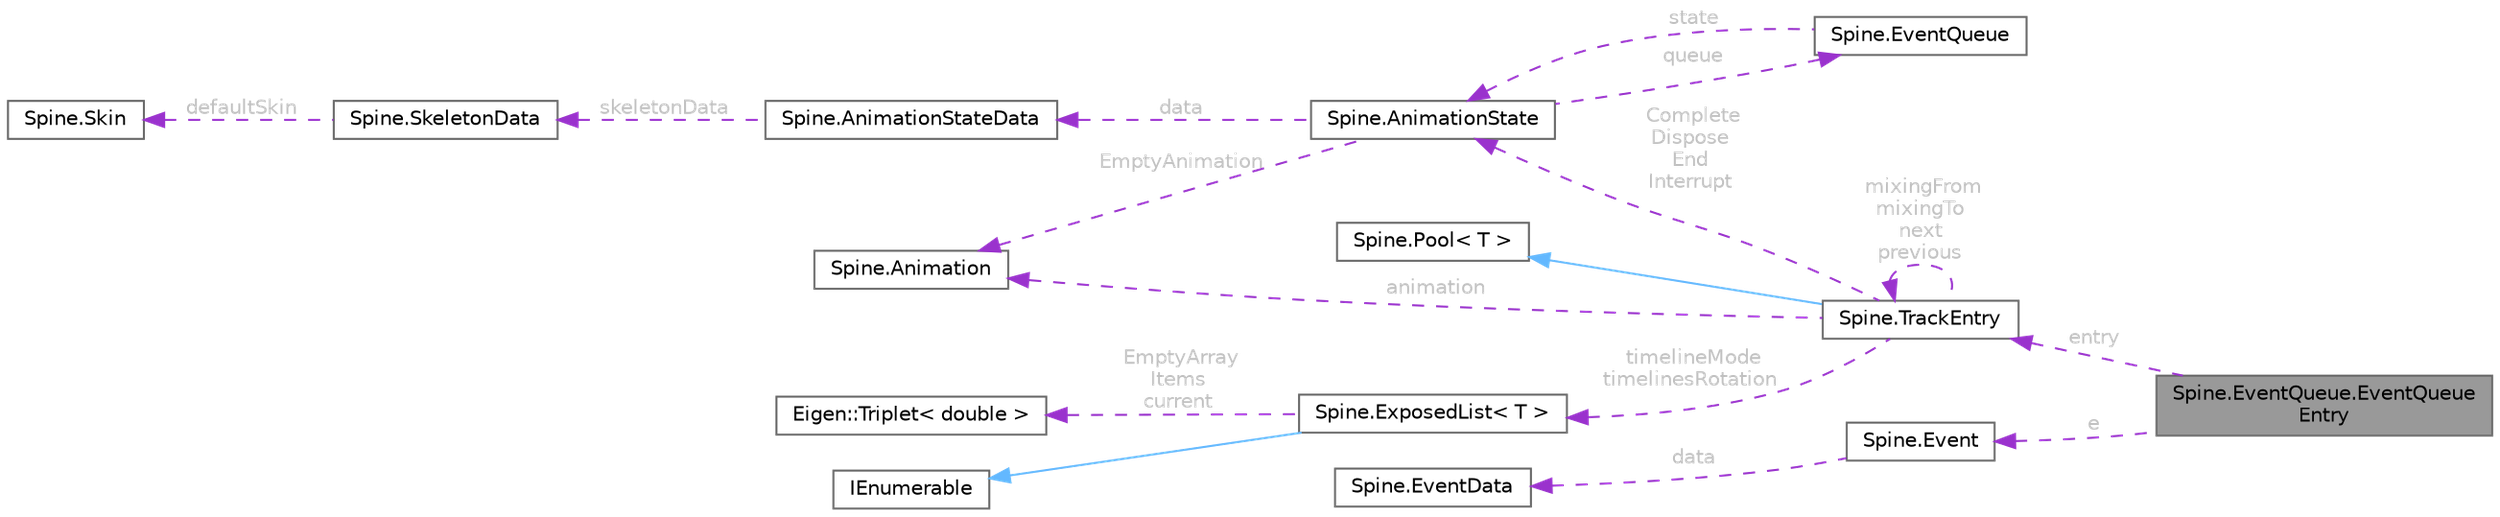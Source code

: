 digraph "Spine.EventQueue.EventQueueEntry"
{
 // LATEX_PDF_SIZE
  bgcolor="transparent";
  edge [fontname=Helvetica,fontsize=10,labelfontname=Helvetica,labelfontsize=10];
  node [fontname=Helvetica,fontsize=10,shape=box,height=0.2,width=0.4];
  rankdir="LR";
  Node1 [id="Node000001",label="Spine.EventQueue.EventQueue\lEntry",height=0.2,width=0.4,color="gray40", fillcolor="grey60", style="filled", fontcolor="black",tooltip=" "];
  Node2 -> Node1 [id="edge1_Node000001_Node000002",dir="back",color="darkorchid3",style="dashed",tooltip=" ",label=" entry",fontcolor="grey" ];
  Node2 [id="Node000002",label="Spine.TrackEntry",height=0.2,width=0.4,color="gray40", fillcolor="white", style="filled",URL="$class_spine_1_1_track_entry.html",tooltip=" "];
  Node3 -> Node2 [id="edge2_Node000002_Node000003",dir="back",color="steelblue1",style="solid",tooltip=" "];
  Node3 [id="Node000003",label="Spine.Pool\< T \>",height=0.2,width=0.4,color="gray40", fillcolor="white", style="filled",URL="$class_spine_1_1_pool-1-g.html",tooltip=" "];
  Node4 -> Node2 [id="edge3_Node000002_Node000004",dir="back",color="darkorchid3",style="dashed",tooltip=" ",label=" animation",fontcolor="grey" ];
  Node4 [id="Node000004",label="Spine.Animation",height=0.2,width=0.4,color="gray40", fillcolor="white", style="filled",URL="$class_spine_1_1_animation.html",tooltip="Stores a list of timelines to animate a skeleton's pose over time."];
  Node2 -> Node2 [id="edge4_Node000002_Node000002",dir="back",color="darkorchid3",style="dashed",tooltip=" ",label=" mixingFrom\nmixingTo\nnext\nprevious",fontcolor="grey" ];
  Node5 -> Node2 [id="edge5_Node000002_Node000005",dir="back",color="darkorchid3",style="dashed",tooltip=" ",label=" Complete\nDispose\nEnd\nInterrupt",fontcolor="grey" ];
  Node5 [id="Node000005",label="Spine.AnimationState",height=0.2,width=0.4,color="gray40", fillcolor="white", style="filled",URL="$class_spine_1_1_animation_state.html",tooltip=" "];
  Node4 -> Node5 [id="edge6_Node000005_Node000004",dir="back",color="darkorchid3",style="dashed",tooltip=" ",label=" EmptyAnimation",fontcolor="grey" ];
  Node6 -> Node5 [id="edge7_Node000005_Node000006",dir="back",color="darkorchid3",style="dashed",tooltip=" ",label=" data",fontcolor="grey" ];
  Node6 [id="Node000006",label="Spine.AnimationStateData",height=0.2,width=0.4,color="gray40", fillcolor="white", style="filled",URL="$class_spine_1_1_animation_state_data.html",tooltip="Stores mix (crossfade) durations to be applied when AnimationState animations are changed."];
  Node7 -> Node6 [id="edge8_Node000006_Node000007",dir="back",color="darkorchid3",style="dashed",tooltip=" ",label=" skeletonData",fontcolor="grey" ];
  Node7 [id="Node000007",label="Spine.SkeletonData",height=0.2,width=0.4,color="gray40", fillcolor="white", style="filled",URL="$class_spine_1_1_skeleton_data.html",tooltip="Stores the setup pose and all of the stateless data for a skeleton."];
  Node8 -> Node7 [id="edge9_Node000007_Node000008",dir="back",color="darkorchid3",style="dashed",tooltip=" ",label=" defaultSkin",fontcolor="grey" ];
  Node8 [id="Node000008",label="Spine.Skin",height=0.2,width=0.4,color="gray40", fillcolor="white", style="filled",URL="$class_spine_1_1_skin.html",tooltip="Stores attachments by slot index and attachment name."];
  Node9 -> Node5 [id="edge10_Node000005_Node000009",dir="back",color="darkorchid3",style="dashed",tooltip=" ",label=" queue",fontcolor="grey" ];
  Node9 [id="Node000009",label="Spine.EventQueue",height=0.2,width=0.4,color="gray40", fillcolor="white", style="filled",URL="$class_spine_1_1_event_queue.html",tooltip=" "];
  Node5 -> Node9 [id="edge11_Node000009_Node000005",dir="back",color="darkorchid3",style="dashed",tooltip=" ",label=" state",fontcolor="grey" ];
  Node10 -> Node2 [id="edge12_Node000002_Node000010",dir="back",color="darkorchid3",style="dashed",tooltip=" ",label=" timelineMode\ntimelinesRotation",fontcolor="grey" ];
  Node10 [id="Node000010",label="Spine.ExposedList\< T \>",height=0.2,width=0.4,color="gray40", fillcolor="white", style="filled",URL="$class_spine_1_1_exposed_list-1-g.html",tooltip=" "];
  Node11 -> Node10 [id="edge13_Node000010_Node000011",dir="back",color="steelblue1",style="solid",tooltip=" "];
  Node11 [id="Node000011",label="IEnumerable",height=0.2,width=0.4,color="gray40", fillcolor="white", style="filled",tooltip=" "];
  Node12 -> Node10 [id="edge14_Node000010_Node000012",dir="back",color="darkorchid3",style="dashed",tooltip=" ",label=" EmptyArray\nItems\ncurrent",fontcolor="grey" ];
  Node12 [id="Node000012",label="Eigen::Triplet\< double \>",height=0.2,width=0.4,color="gray40", fillcolor="white", style="filled",URL="$class_eigen_1_1_triplet.html",tooltip=" "];
  Node13 -> Node1 [id="edge15_Node000001_Node000013",dir="back",color="darkorchid3",style="dashed",tooltip=" ",label=" e",fontcolor="grey" ];
  Node13 [id="Node000013",label="Spine.Event",height=0.2,width=0.4,color="gray40", fillcolor="white", style="filled",URL="$class_spine_1_1_event.html",tooltip="Stores the current pose values for an Event."];
  Node14 -> Node13 [id="edge16_Node000013_Node000014",dir="back",color="darkorchid3",style="dashed",tooltip=" ",label=" data",fontcolor="grey" ];
  Node14 [id="Node000014",label="Spine.EventData",height=0.2,width=0.4,color="gray40", fillcolor="white", style="filled",URL="$class_spine_1_1_event_data.html",tooltip="Stores the setup pose values for an Event."];
}
